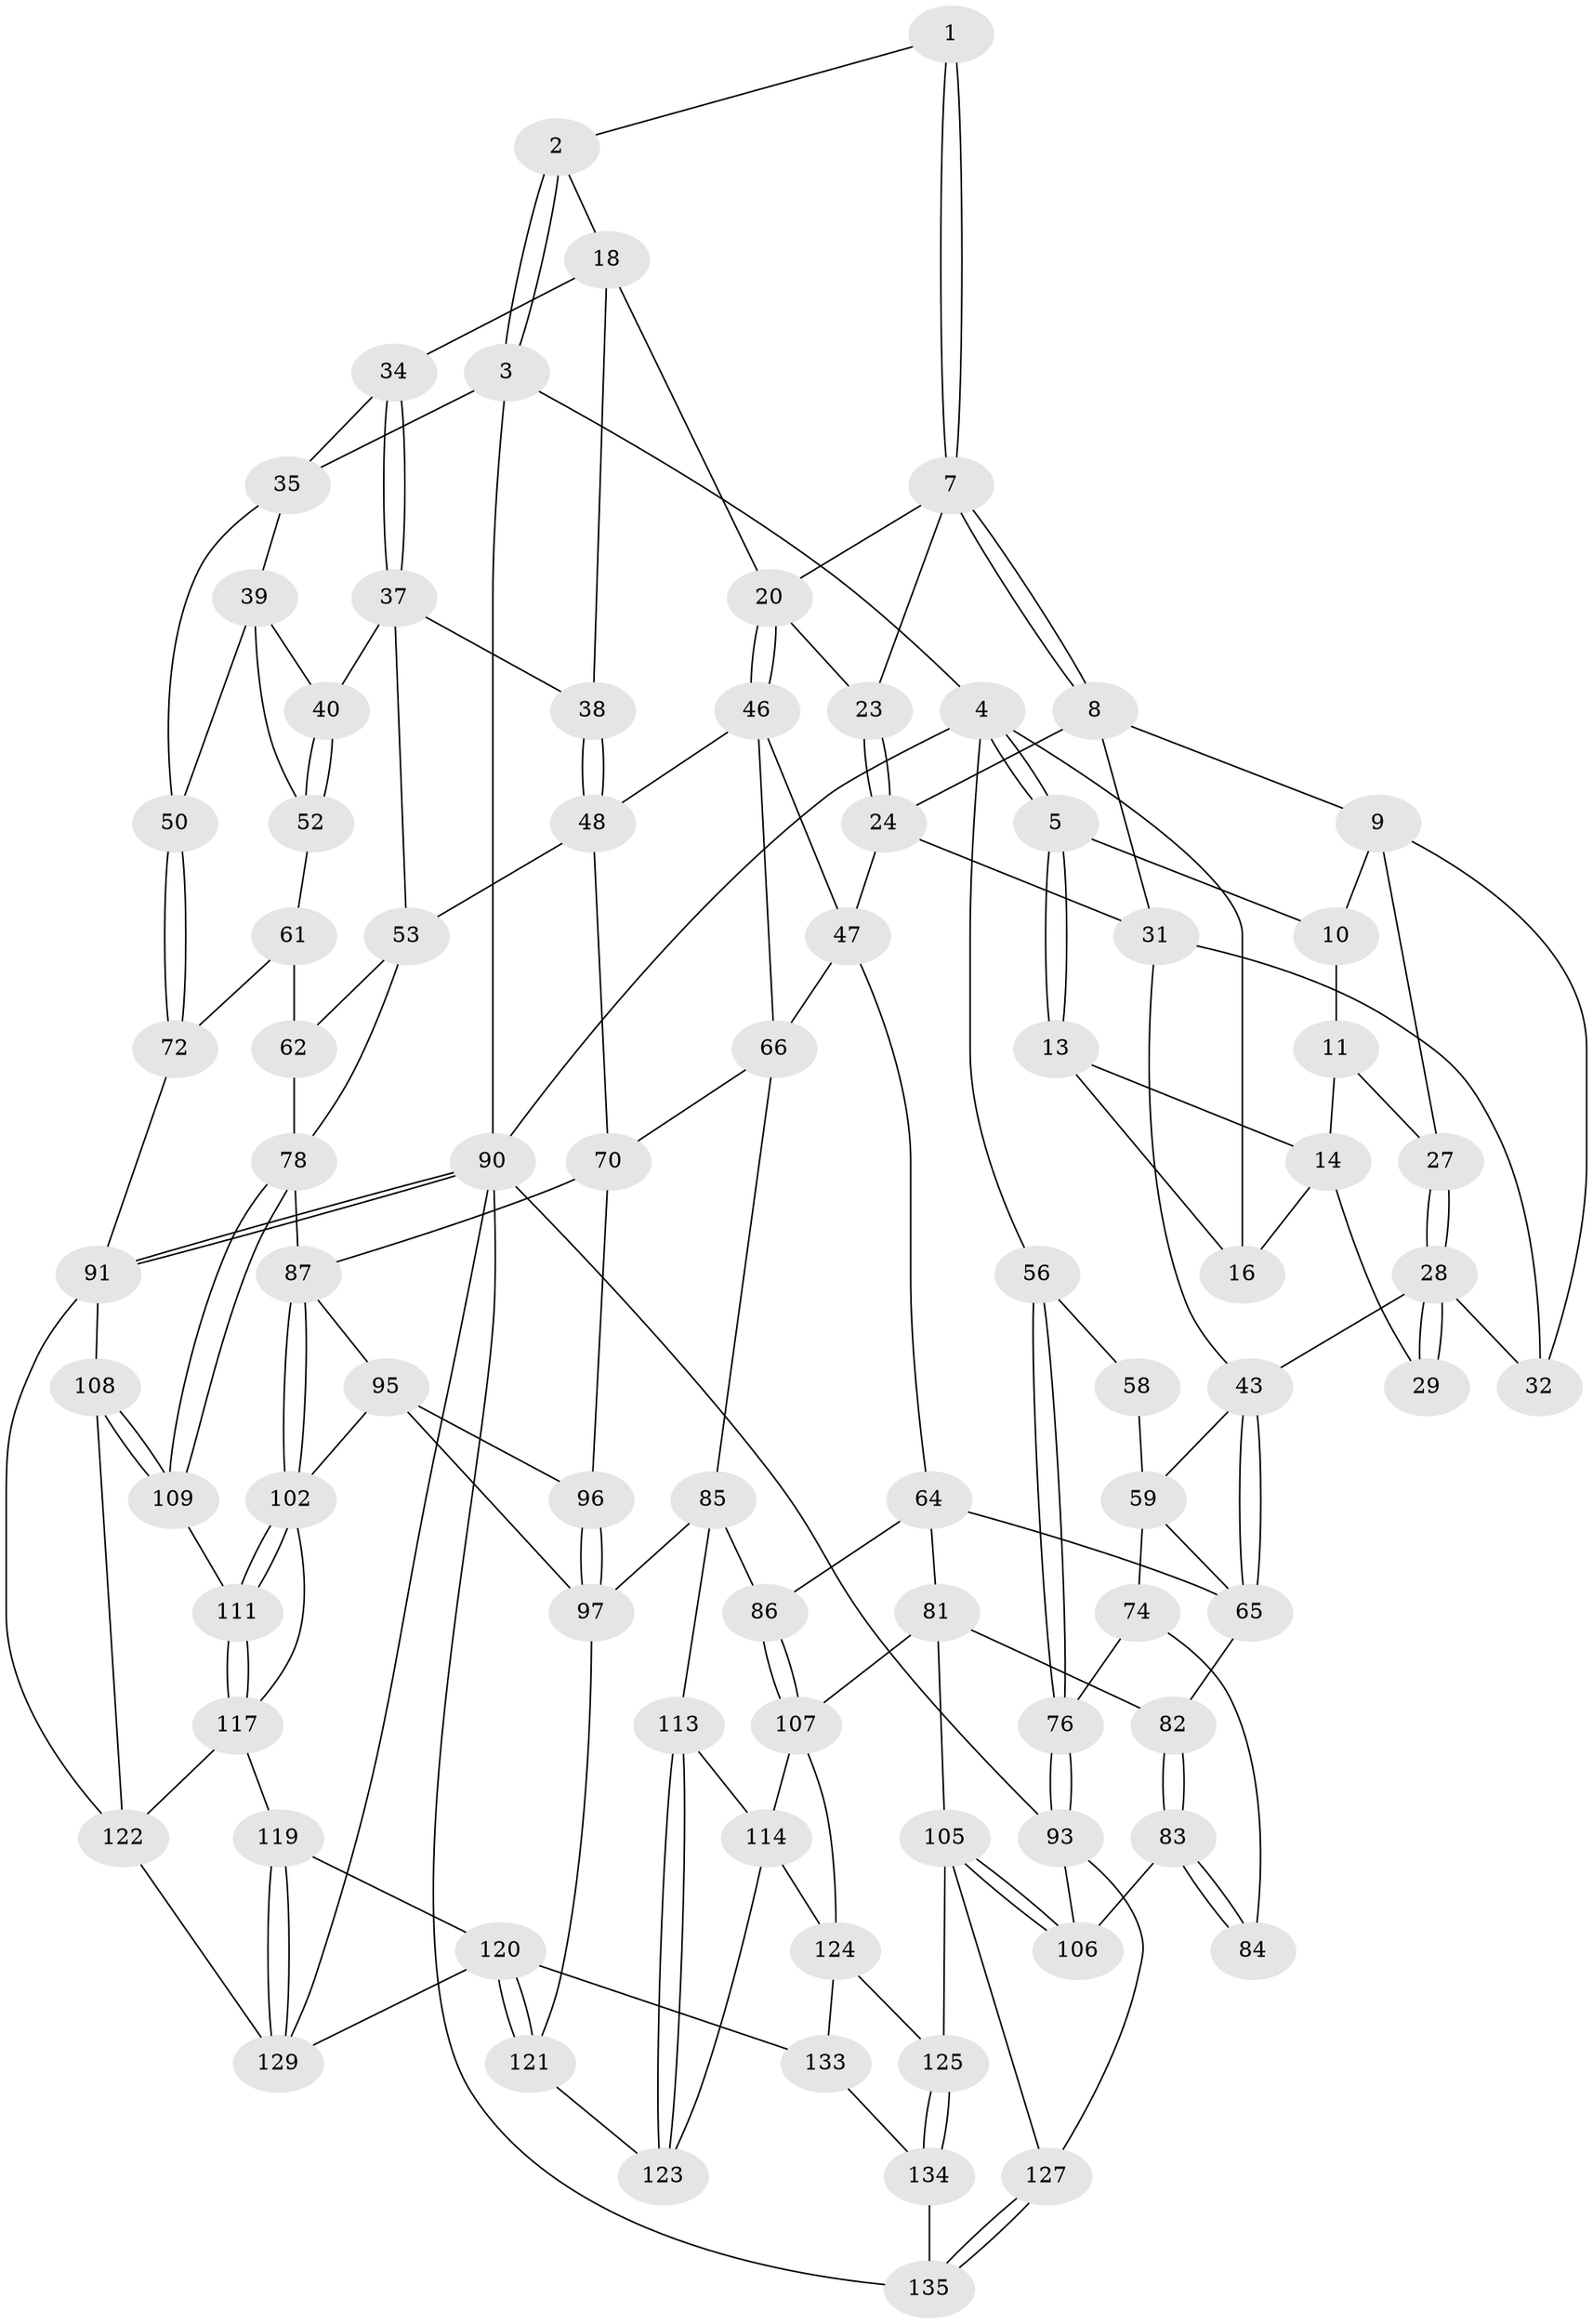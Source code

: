 // Generated by graph-tools (version 1.1) at 2025/52/02/27/25 19:52:40]
// undirected, 83 vertices, 177 edges
graph export_dot {
graph [start="1"]
  node [color=gray90,style=filled];
  1 [pos="+0.48057748785035603+0"];
  2 [pos="+0.6944245442319401+0"];
  3 [pos="+1+0"];
  4 [pos="+0+0",super="+17"];
  5 [pos="+0+0",super="+6"];
  7 [pos="+0.44431176852369975+0",super="+22"];
  8 [pos="+0.3739169214344322+0.07947208792140321",super="+25"];
  9 [pos="+0.3425962759478694+0.08551815484930073",super="+30"];
  10 [pos="+0.20568875184341637+0.003503309692596124"];
  11 [pos="+0.13697941853576973+0.04934777854175444",super="+12"];
  13 [pos="+0.030389601336113417+0.025112519896983626",super="+15"];
  14 [pos="+0.06067546451787031+0.09457233001771007",super="+26"];
  16 [pos="+0+0.19853763609992825"];
  18 [pos="+0.698109845540964+0.035702577278063655",super="+19"];
  20 [pos="+0.6214108870337861+0.14082312883927792",super="+21"];
  23 [pos="+0.48834503564419096+0.1696156071026905"];
  24 [pos="+0.47647858438384355+0.18300713374343489",super="+45"];
  27 [pos="+0.19070029462016216+0.06347133283784985"];
  28 [pos="+0.1564951883452463+0.2024846718073246",super="+33"];
  29 [pos="+0.15535420773255534+0.20258498778742645"];
  31 [pos="+0.37393812643230345+0.18473968140202335",super="+42"];
  32 [pos="+0.29846393974961455+0.1470710591058053"];
  34 [pos="+0.7596810566380712+0.08413503898565494"];
  35 [pos="+0.8396137335196304+0.1463011539666869",super="+36"];
  37 [pos="+0.7787204887600272+0.24735867158725047",super="+41"];
  38 [pos="+0.7081278568133386+0.22858292063658694"];
  39 [pos="+0.8272254010871826+0.2126107118674113",super="+51"];
  40 [pos="+0.823543386610439+0.2217194912539083"];
  43 [pos="+0.2945152313626746+0.3119438948427847",super="+44"];
  46 [pos="+0.5560349934616369+0.3257447088866028",super="+49"];
  47 [pos="+0.5347317878283944+0.3278922391961894",super="+63"];
  48 [pos="+0.6477931353049162+0.3455396462088412",super="+55"];
  50 [pos="+1+0.22157006896755418"];
  52 [pos="+0.9911243728865368+0.31422357100758364"];
  53 [pos="+0.8239343099018346+0.38701613789831707",super="+54"];
  56 [pos="+0+0.2678635618074588",super="+57"];
  58 [pos="+0.10577594045801707+0.254281417419163",super="+60"];
  59 [pos="+0.09976228865007405+0.40175099066182945",super="+69"];
  61 [pos="+0.9256510022616852+0.3533991928282827",super="+73"];
  62 [pos="+0.840790787162484+0.3872263908690035",super="+77"];
  64 [pos="+0.39292343480531855+0.4350142254570243",super="+80"];
  65 [pos="+0.3072419034974416+0.39154596043424844",super="+68"];
  66 [pos="+0.5776168276333882+0.5519617757971574",super="+67"];
  70 [pos="+0.7244478715916131+0.4694684955635421",super="+71"];
  72 [pos="+1+0.5902775199136481"];
  74 [pos="+0.1019901937152619+0.4393324679960723",super="+75"];
  76 [pos="+0+0.5468733622159953"];
  78 [pos="+0.9037152854986006+0.6300218089528357",super="+79"];
  81 [pos="+0.3356341907221757+0.620501705822503",super="+104"];
  82 [pos="+0.2504870711571818+0.5912450879331979"];
  83 [pos="+0.19385358852941398+0.6246287654492617",super="+99"];
  84 [pos="+0.11219534240390694+0.5290052350882697",super="+89"];
  85 [pos="+0.4715474646008827+0.6566674251090598",super="+98"];
  86 [pos="+0.464661639228592+0.6562937160007422"];
  87 [pos="+0.857080291701189+0.6507358950518863",super="+88"];
  90 [pos="+1+1",super="+94"];
  91 [pos="+1+1",super="+92"];
  93 [pos="+0+0.9231040501518393",super="+112"];
  95 [pos="+0.7097748255945117+0.6437672116045288",super="+100"];
  96 [pos="+0.6853802087449171+0.6420985259269144"];
  97 [pos="+0.6213444192092734+0.7617298971027476",super="+101"];
  102 [pos="+0.8417167161281167+0.6976386187846065",super="+103"];
  105 [pos="+0.22421567394998806+0.8206389897001909",super="+126"];
  106 [pos="+0.14173859568055552+0.7371457407317743"];
  107 [pos="+0.33990602721167823+0.7832317726972501",super="+115"];
  108 [pos="+1+0.7978280376716834",super="+116"];
  109 [pos="+0.9481673610385754+0.7590702918525325",super="+110"];
  111 [pos="+0.9085523869853052+0.8089719309591821"];
  113 [pos="+0.4576391842895571+0.8256421840458134"];
  114 [pos="+0.43836348545739956+0.8453241812796235",super="+130"];
  117 [pos="+0.9051945334253955+0.8504974922908528",super="+118"];
  119 [pos="+0.8367999790467174+0.8979192703624185"];
  120 [pos="+0.6840924028760665+0.8871977880576815",super="+132"];
  121 [pos="+0.6615648679910664+0.8505002724420508"];
  122 [pos="+0.9409579253473832+0.8625194989913866",super="+128"];
  123 [pos="+0.5857065272970153+0.8768145196560262"];
  124 [pos="+0.3854683207816521+0.8909475021462059",super="+131"];
  125 [pos="+0.31371000622635925+0.9081405253364815"];
  127 [pos="+0.16945351409742065+0.9234168869167741"];
  129 [pos="+0.8850794722569233+1",super="+138"];
  133 [pos="+0.4808228228962611+1"];
  134 [pos="+0.31182536291296103+0.9416689979250409",super="+136"];
  135 [pos="+0.11573122743935563+1",super="+137"];
  1 -- 2;
  1 -- 7;
  1 -- 7;
  2 -- 3;
  2 -- 3;
  2 -- 18;
  3 -- 4;
  3 -- 90;
  3 -- 35;
  4 -- 5;
  4 -- 5;
  4 -- 90;
  4 -- 16;
  4 -- 56;
  5 -- 13;
  5 -- 13;
  5 -- 10;
  7 -- 8;
  7 -- 8;
  7 -- 23;
  7 -- 20;
  8 -- 9;
  8 -- 24;
  8 -- 31;
  9 -- 10;
  9 -- 32;
  9 -- 27;
  10 -- 11;
  11 -- 14;
  11 -- 27;
  13 -- 16;
  13 -- 14;
  14 -- 16;
  14 -- 29;
  18 -- 34;
  18 -- 20;
  18 -- 38;
  20 -- 46;
  20 -- 46;
  20 -- 23;
  23 -- 24;
  23 -- 24;
  24 -- 47;
  24 -- 31;
  27 -- 28;
  27 -- 28;
  28 -- 29;
  28 -- 29;
  28 -- 32;
  28 -- 43;
  31 -- 32;
  31 -- 43;
  34 -- 35;
  34 -- 37;
  34 -- 37;
  35 -- 39;
  35 -- 50;
  37 -- 38;
  37 -- 40;
  37 -- 53;
  38 -- 48;
  38 -- 48;
  39 -- 40;
  39 -- 50;
  39 -- 52;
  40 -- 52;
  40 -- 52;
  43 -- 65;
  43 -- 65;
  43 -- 59;
  46 -- 47;
  46 -- 48;
  46 -- 66;
  47 -- 64;
  47 -- 66;
  48 -- 53;
  48 -- 70;
  50 -- 72;
  50 -- 72;
  52 -- 61;
  53 -- 62;
  53 -- 78;
  56 -- 76;
  56 -- 76;
  56 -- 58 [weight=2];
  58 -- 59;
  59 -- 74;
  59 -- 65;
  61 -- 62 [weight=2];
  61 -- 72;
  62 -- 78;
  64 -- 65;
  64 -- 81;
  64 -- 86;
  65 -- 82;
  66 -- 70;
  66 -- 85;
  70 -- 96;
  70 -- 87;
  72 -- 91;
  74 -- 84 [weight=2];
  74 -- 76;
  76 -- 93;
  76 -- 93;
  78 -- 109;
  78 -- 109;
  78 -- 87;
  81 -- 82;
  81 -- 107;
  81 -- 105;
  82 -- 83;
  82 -- 83;
  83 -- 84 [weight=2];
  83 -- 84;
  83 -- 106;
  85 -- 86;
  85 -- 97;
  85 -- 113;
  86 -- 107;
  86 -- 107;
  87 -- 102;
  87 -- 102;
  87 -- 95;
  90 -- 91;
  90 -- 91;
  90 -- 129;
  90 -- 93;
  90 -- 135;
  91 -- 108;
  91 -- 122;
  93 -- 106;
  93 -- 127;
  95 -- 96;
  95 -- 97;
  95 -- 102;
  96 -- 97;
  96 -- 97;
  97 -- 121;
  102 -- 111;
  102 -- 111;
  102 -- 117;
  105 -- 106;
  105 -- 106;
  105 -- 125;
  105 -- 127;
  107 -- 114;
  107 -- 124;
  108 -- 109 [weight=2];
  108 -- 109;
  108 -- 122;
  109 -- 111;
  111 -- 117;
  111 -- 117;
  113 -- 114;
  113 -- 123;
  113 -- 123;
  114 -- 123;
  114 -- 124;
  117 -- 122;
  117 -- 119;
  119 -- 120;
  119 -- 129;
  119 -- 129;
  120 -- 121;
  120 -- 121;
  120 -- 133;
  120 -- 129;
  121 -- 123;
  122 -- 129;
  124 -- 125;
  124 -- 133;
  125 -- 134;
  125 -- 134;
  127 -- 135;
  127 -- 135;
  133 -- 134;
  134 -- 135 [weight=2];
}
